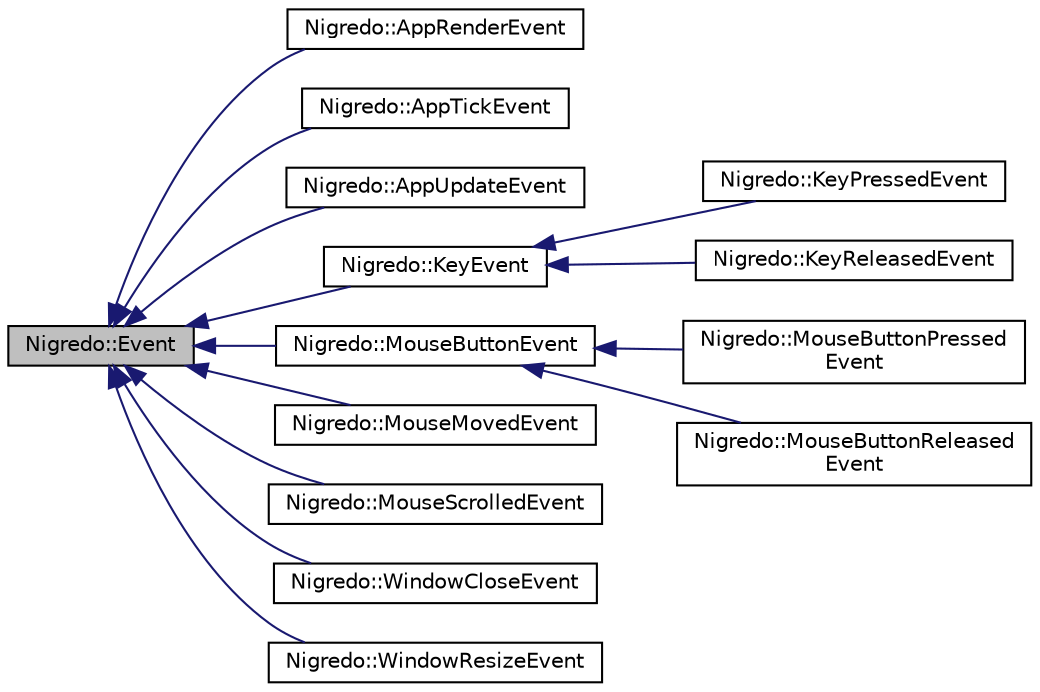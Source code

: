 digraph "Nigredo::Event"
{
  edge [fontname="Helvetica",fontsize="10",labelfontname="Helvetica",labelfontsize="10"];
  node [fontname="Helvetica",fontsize="10",shape=record];
  rankdir="LR";
  Node1 [label="Nigredo::Event",height=0.2,width=0.4,color="black", fillcolor="grey75", style="filled" fontcolor="black"];
  Node1 -> Node2 [dir="back",color="midnightblue",fontsize="10",style="solid",fontname="Helvetica"];
  Node2 [label="Nigredo::AppRenderEvent",height=0.2,width=0.4,color="black", fillcolor="white", style="filled",URL="$class_nigredo_1_1_app_render_event.html"];
  Node1 -> Node3 [dir="back",color="midnightblue",fontsize="10",style="solid",fontname="Helvetica"];
  Node3 [label="Nigredo::AppTickEvent",height=0.2,width=0.4,color="black", fillcolor="white", style="filled",URL="$class_nigredo_1_1_app_tick_event.html"];
  Node1 -> Node4 [dir="back",color="midnightblue",fontsize="10",style="solid",fontname="Helvetica"];
  Node4 [label="Nigredo::AppUpdateEvent",height=0.2,width=0.4,color="black", fillcolor="white", style="filled",URL="$class_nigredo_1_1_app_update_event.html"];
  Node1 -> Node5 [dir="back",color="midnightblue",fontsize="10",style="solid",fontname="Helvetica"];
  Node5 [label="Nigredo::KeyEvent",height=0.2,width=0.4,color="black", fillcolor="white", style="filled",URL="$class_nigredo_1_1_key_event.html"];
  Node5 -> Node6 [dir="back",color="midnightblue",fontsize="10",style="solid",fontname="Helvetica"];
  Node6 [label="Nigredo::KeyPressedEvent",height=0.2,width=0.4,color="black", fillcolor="white", style="filled",URL="$class_nigredo_1_1_key_pressed_event.html"];
  Node5 -> Node7 [dir="back",color="midnightblue",fontsize="10",style="solid",fontname="Helvetica"];
  Node7 [label="Nigredo::KeyReleasedEvent",height=0.2,width=0.4,color="black", fillcolor="white", style="filled",URL="$class_nigredo_1_1_key_released_event.html"];
  Node1 -> Node8 [dir="back",color="midnightblue",fontsize="10",style="solid",fontname="Helvetica"];
  Node8 [label="Nigredo::MouseButtonEvent",height=0.2,width=0.4,color="black", fillcolor="white", style="filled",URL="$class_nigredo_1_1_mouse_button_event.html"];
  Node8 -> Node9 [dir="back",color="midnightblue",fontsize="10",style="solid",fontname="Helvetica"];
  Node9 [label="Nigredo::MouseButtonPressed\lEvent",height=0.2,width=0.4,color="black", fillcolor="white", style="filled",URL="$class_nigredo_1_1_mouse_button_pressed_event.html"];
  Node8 -> Node10 [dir="back",color="midnightblue",fontsize="10",style="solid",fontname="Helvetica"];
  Node10 [label="Nigredo::MouseButtonReleased\lEvent",height=0.2,width=0.4,color="black", fillcolor="white", style="filled",URL="$class_nigredo_1_1_mouse_button_released_event.html"];
  Node1 -> Node11 [dir="back",color="midnightblue",fontsize="10",style="solid",fontname="Helvetica"];
  Node11 [label="Nigredo::MouseMovedEvent",height=0.2,width=0.4,color="black", fillcolor="white", style="filled",URL="$class_nigredo_1_1_mouse_moved_event.html"];
  Node1 -> Node12 [dir="back",color="midnightblue",fontsize="10",style="solid",fontname="Helvetica"];
  Node12 [label="Nigredo::MouseScrolledEvent",height=0.2,width=0.4,color="black", fillcolor="white", style="filled",URL="$class_nigredo_1_1_mouse_scrolled_event.html"];
  Node1 -> Node13 [dir="back",color="midnightblue",fontsize="10",style="solid",fontname="Helvetica"];
  Node13 [label="Nigredo::WindowCloseEvent",height=0.2,width=0.4,color="black", fillcolor="white", style="filled",URL="$class_nigredo_1_1_window_close_event.html"];
  Node1 -> Node14 [dir="back",color="midnightblue",fontsize="10",style="solid",fontname="Helvetica"];
  Node14 [label="Nigredo::WindowResizeEvent",height=0.2,width=0.4,color="black", fillcolor="white", style="filled",URL="$class_nigredo_1_1_window_resize_event.html"];
}

